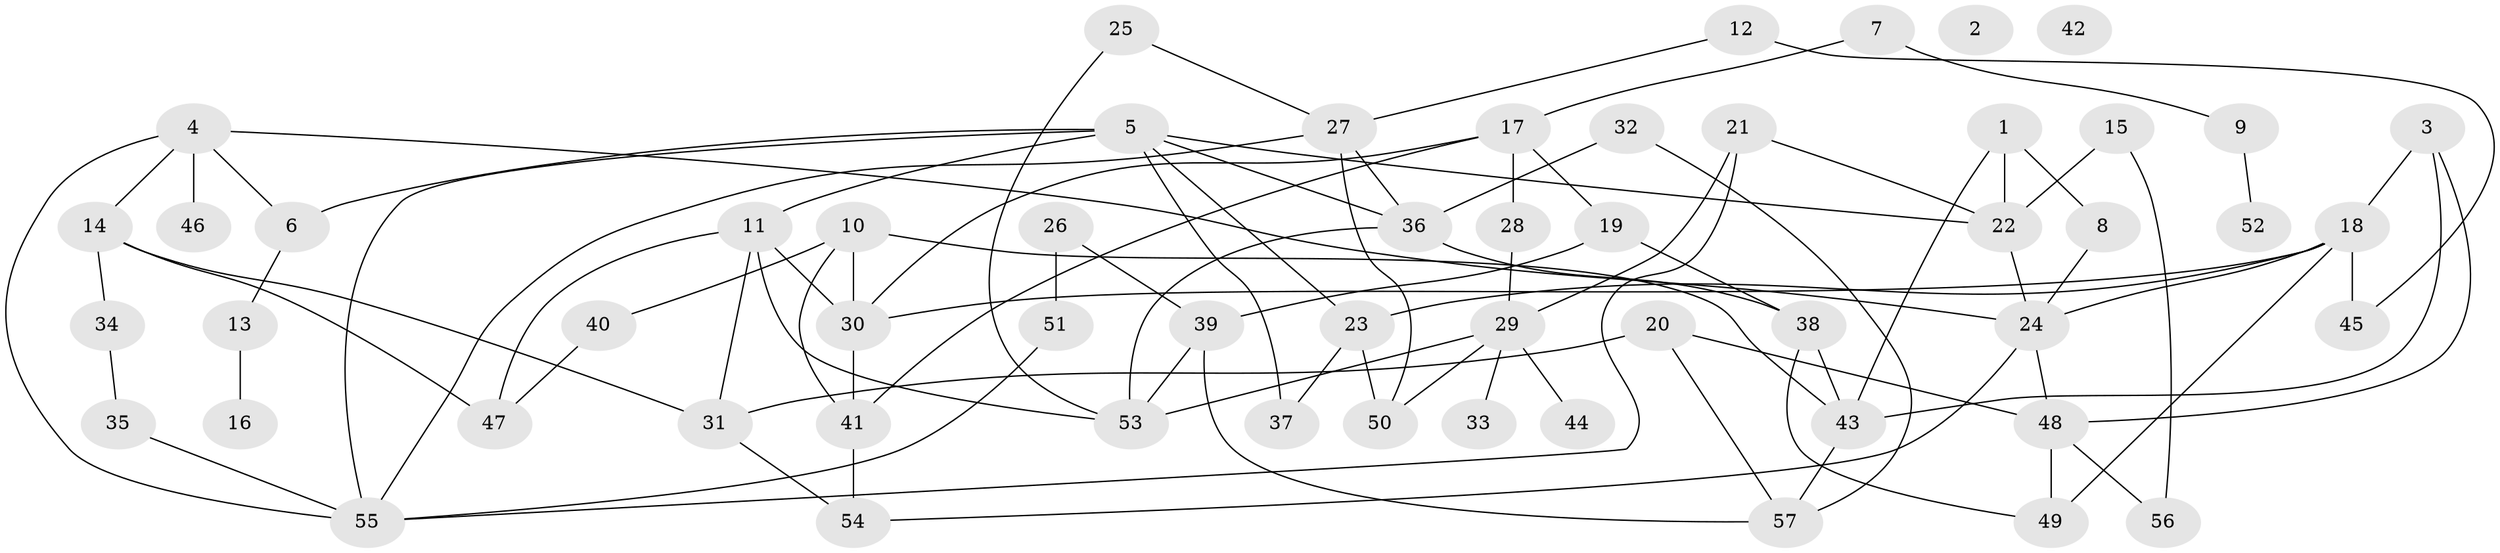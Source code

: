 // Generated by graph-tools (version 1.1) at 2025/33/03/09/25 02:33:22]
// undirected, 57 vertices, 91 edges
graph export_dot {
graph [start="1"]
  node [color=gray90,style=filled];
  1;
  2;
  3;
  4;
  5;
  6;
  7;
  8;
  9;
  10;
  11;
  12;
  13;
  14;
  15;
  16;
  17;
  18;
  19;
  20;
  21;
  22;
  23;
  24;
  25;
  26;
  27;
  28;
  29;
  30;
  31;
  32;
  33;
  34;
  35;
  36;
  37;
  38;
  39;
  40;
  41;
  42;
  43;
  44;
  45;
  46;
  47;
  48;
  49;
  50;
  51;
  52;
  53;
  54;
  55;
  56;
  57;
  1 -- 8;
  1 -- 22;
  1 -- 43;
  3 -- 18;
  3 -- 43;
  3 -- 48;
  4 -- 6;
  4 -- 14;
  4 -- 24;
  4 -- 46;
  4 -- 55;
  5 -- 6;
  5 -- 11;
  5 -- 22;
  5 -- 23;
  5 -- 36;
  5 -- 37;
  5 -- 55;
  6 -- 13;
  7 -- 9;
  7 -- 17;
  8 -- 24;
  9 -- 52;
  10 -- 30;
  10 -- 40;
  10 -- 41;
  10 -- 43;
  11 -- 30;
  11 -- 31;
  11 -- 47;
  11 -- 53;
  12 -- 27;
  12 -- 45;
  13 -- 16;
  14 -- 31;
  14 -- 34;
  14 -- 47;
  15 -- 22;
  15 -- 56;
  17 -- 19;
  17 -- 28;
  17 -- 30;
  17 -- 41;
  18 -- 23;
  18 -- 24;
  18 -- 30;
  18 -- 45;
  18 -- 49;
  19 -- 38;
  19 -- 39;
  20 -- 31;
  20 -- 48;
  20 -- 57;
  21 -- 22;
  21 -- 29;
  21 -- 55;
  22 -- 24;
  23 -- 37;
  23 -- 50;
  24 -- 48;
  24 -- 54;
  25 -- 27;
  25 -- 53;
  26 -- 39;
  26 -- 51;
  27 -- 36;
  27 -- 50;
  27 -- 55;
  28 -- 29;
  29 -- 33;
  29 -- 44;
  29 -- 50;
  29 -- 53;
  30 -- 41;
  31 -- 54;
  32 -- 36;
  32 -- 57;
  34 -- 35;
  35 -- 55;
  36 -- 38;
  36 -- 53;
  38 -- 43;
  38 -- 49;
  39 -- 53;
  39 -- 57;
  40 -- 47;
  41 -- 54;
  43 -- 57;
  48 -- 49;
  48 -- 56;
  51 -- 55;
}

